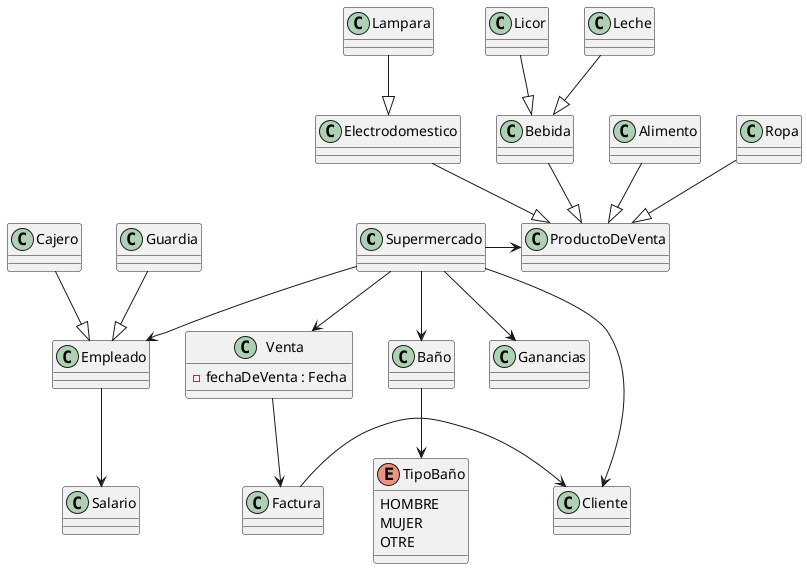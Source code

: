 @startuml
'https://plantuml.com/class-diagram

class Supermercado {
}

Lampara --|> Electrodomestico
Electrodomestico --|> ProductoDeVenta
Bebida --|> ProductoDeVenta
Alimento --|> ProductoDeVenta
Ropa --|> ProductoDeVenta
Licor --|> Bebida
Leche --|> Bebida


Supermercado -> ProductoDeVenta
Supermercado --> Empleado
Supermercado --> Venta
Cajero --|> Empleado
Guardia --|> Empleado
Supermercado --> Cliente
Supermercado --> Baño
Baño --> TipoBaño
Supermercado --> Ganancias
Venta --> Factura
Factura -> Cliente

Empleado --> Salario

class Ganancias {

}

enum TipoBaño {
    HOMBRE
    MUJER
    OTRE
}

class Venta {
 - fechaDeVenta : Fecha
}

@enduml